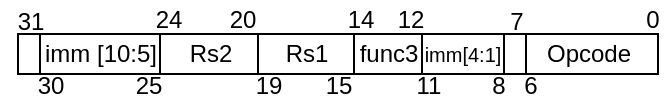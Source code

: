 <mxfile version="14.3.1" type="device"><diagram id="yp9niNjjru3zy51byNik" name="Pagina-1"><mxGraphModel dx="139" dy="79" grid="1" gridSize="1" guides="1" tooltips="1" connect="1" arrows="1" fold="1" page="1" pageScale="1" pageWidth="827" pageHeight="1169" math="0" shadow="0"><root><mxCell id="0"/><mxCell id="1" parent="0"/><mxCell id="RmVDIPtOYlypK4rqVQi5-1" value="" style="rounded=0;whiteSpace=wrap;html=1;" parent="1" vertex="1"><mxGeometry x="120" y="206" width="320" height="20" as="geometry"/></mxCell><mxCell id="RmVDIPtOYlypK4rqVQi5-9" value="Rs1" style="text;html=1;align=center;verticalAlign=middle;resizable=0;points=[];autosize=1;" parent="1" vertex="1"><mxGeometry x="244" y="205.5" width="40" height="20" as="geometry"/></mxCell><mxCell id="RmVDIPtOYlypK4rqVQi5-10" value="func3" style="text;html=1;align=center;verticalAlign=middle;resizable=0;points=[];autosize=1;" parent="1" vertex="1"><mxGeometry x="280" y="205.5" width="50" height="20" as="geometry"/></mxCell><mxCell id="RmVDIPtOYlypK4rqVQi5-11" value="&lt;font style=&quot;font-size: 10px&quot;&gt;imm[4:1]&lt;/font&gt;" style="text;html=1;align=center;verticalAlign=middle;resizable=0;points=[];autosize=1;" parent="1" vertex="1"><mxGeometry x="317" y="205.5" width="49" height="20" as="geometry"/></mxCell><mxCell id="RmVDIPtOYlypK4rqVQi5-12" value="Opcode" style="text;html=1;align=center;verticalAlign=middle;resizable=0;points=[];autosize=1;" parent="1" vertex="1"><mxGeometry x="375" y="206" width="60" height="20" as="geometry"/></mxCell><mxCell id="RmVDIPtOYlypK4rqVQi5-13" value="31" style="text;html=1;align=center;verticalAlign=middle;resizable=0;points=[];autosize=1;" parent="1" vertex="1"><mxGeometry x="111" y="190" width="30" height="20" as="geometry"/></mxCell><mxCell id="RmVDIPtOYlypK4rqVQi5-16" value="20" style="text;html=1;align=center;verticalAlign=middle;resizable=0;points=[];autosize=1;" parent="1" vertex="1"><mxGeometry x="219" y="189" width="25" height="19" as="geometry"/></mxCell><mxCell id="RmVDIPtOYlypK4rqVQi5-17" value="19" style="text;html=1;align=center;verticalAlign=middle;resizable=0;points=[];autosize=1;" parent="1" vertex="1"><mxGeometry x="232" y="222" width="25" height="19" as="geometry"/></mxCell><mxCell id="RmVDIPtOYlypK4rqVQi5-18" value="15" style="text;html=1;align=center;verticalAlign=middle;resizable=0;points=[];autosize=1;" parent="1" vertex="1"><mxGeometry x="267.5" y="222" width="25" height="19" as="geometry"/></mxCell><mxCell id="RmVDIPtOYlypK4rqVQi5-19" value="14" style="text;html=1;align=center;verticalAlign=middle;resizable=0;points=[];autosize=1;" parent="1" vertex="1"><mxGeometry x="278" y="189" width="25" height="19" as="geometry"/></mxCell><mxCell id="RmVDIPtOYlypK4rqVQi5-20" value="12" style="text;html=1;align=center;verticalAlign=middle;resizable=0;points=[];autosize=1;" parent="1" vertex="1"><mxGeometry x="303" y="189" width="25" height="19" as="geometry"/></mxCell><mxCell id="RmVDIPtOYlypK4rqVQi5-22" value="7" style="text;html=1;align=center;verticalAlign=middle;resizable=0;points=[];autosize=1;" parent="1" vertex="1"><mxGeometry x="360" y="190" width="17" height="19" as="geometry"/></mxCell><mxCell id="RmVDIPtOYlypK4rqVQi5-23" value="6" style="text;html=1;align=center;verticalAlign=middle;resizable=0;points=[];autosize=1;" parent="1" vertex="1"><mxGeometry x="367" y="222" width="17" height="19" as="geometry"/></mxCell><mxCell id="RmVDIPtOYlypK4rqVQi5-24" value="0" style="text;html=1;align=center;verticalAlign=middle;resizable=0;points=[];autosize=1;" parent="1" vertex="1"><mxGeometry x="428" y="189" width="17" height="19" as="geometry"/></mxCell><mxCell id="RmVDIPtOYlypK4rqVQi5-28" value="" style="endArrow=none;html=1;" parent="1" edge="1"><mxGeometry width="50" height="50" relative="1" as="geometry"><mxPoint x="374" y="225.5" as="sourcePoint"/><mxPoint x="374" y="205.5" as="targetPoint"/><Array as="points"><mxPoint x="374" y="213.5"/></Array></mxGeometry></mxCell><mxCell id="dOjpwD0ieC0uQEIwspUb-2" value="" style="endArrow=none;html=1;" parent="1" edge="1"><mxGeometry width="50" height="50" relative="1" as="geometry"><mxPoint x="322" y="225.5" as="sourcePoint"/><mxPoint x="322" y="205.5" as="targetPoint"/><Array as="points"><mxPoint x="322" y="213.5"/></Array></mxGeometry></mxCell><mxCell id="dOjpwD0ieC0uQEIwspUb-3" value="" style="endArrow=none;html=1;" parent="1" edge="1"><mxGeometry width="50" height="50" relative="1" as="geometry"><mxPoint x="288" y="226.0" as="sourcePoint"/><mxPoint x="288" y="206.0" as="targetPoint"/><Array as="points"><mxPoint x="288" y="214"/></Array></mxGeometry></mxCell><mxCell id="dOjpwD0ieC0uQEIwspUb-4" value="" style="endArrow=none;html=1;" parent="1" edge="1"><mxGeometry width="50" height="50" relative="1" as="geometry"><mxPoint x="240" y="225.5" as="sourcePoint"/><mxPoint x="240" y="205.5" as="targetPoint"/><Array as="points"><mxPoint x="240" y="213.5"/></Array></mxGeometry></mxCell><mxCell id="dOjpwD0ieC0uQEIwspUb-7" value="11" style="text;html=1;align=center;verticalAlign=middle;resizable=0;points=[];autosize=1;" parent="1" vertex="1"><mxGeometry x="313" y="222" width="24" height="19" as="geometry"/></mxCell><mxCell id="1O7y-HqtElwLFq68hqPn-1" value="" style="endArrow=none;html=1;" edge="1" parent="1"><mxGeometry width="50" height="50" relative="1" as="geometry"><mxPoint x="191" y="226.0" as="sourcePoint"/><mxPoint x="191" y="206.0" as="targetPoint"/><Array as="points"><mxPoint x="191" y="214"/></Array></mxGeometry></mxCell><mxCell id="1O7y-HqtElwLFq68hqPn-2" value="Rs2" style="text;html=1;align=center;verticalAlign=middle;resizable=0;points=[];autosize=1;" vertex="1" parent="1"><mxGeometry x="199" y="206.5" width="33" height="19" as="geometry"/></mxCell><mxCell id="1O7y-HqtElwLFq68hqPn-3" value="25" style="text;html=1;align=center;verticalAlign=middle;resizable=0;points=[];autosize=1;" vertex="1" parent="1"><mxGeometry x="172" y="222" width="25" height="19" as="geometry"/></mxCell><mxCell id="1O7y-HqtElwLFq68hqPn-4" value="24" style="text;html=1;align=center;verticalAlign=middle;resizable=0;points=[];autosize=1;" vertex="1" parent="1"><mxGeometry x="182" y="189" width="25" height="19" as="geometry"/></mxCell><mxCell id="1O7y-HqtElwLFq68hqPn-5" value="" style="endArrow=none;html=1;" edge="1" parent="1"><mxGeometry width="50" height="50" relative="1" as="geometry"><mxPoint x="131" y="225.5" as="sourcePoint"/><mxPoint x="131" y="205.5" as="targetPoint"/><Array as="points"><mxPoint x="131" y="213.5"/></Array></mxGeometry></mxCell><mxCell id="1O7y-HqtElwLFq68hqPn-6" value="30" style="text;html=1;align=center;verticalAlign=middle;resizable=0;points=[];autosize=1;" vertex="1" parent="1"><mxGeometry x="123" y="222" width="25" height="19" as="geometry"/></mxCell><mxCell id="1O7y-HqtElwLFq68hqPn-7" value="imm [10:5]" style="text;html=1;align=center;verticalAlign=middle;resizable=0;points=[];autosize=1;" vertex="1" parent="1"><mxGeometry x="127" y="206.5" width="67" height="19" as="geometry"/></mxCell><mxCell id="1O7y-HqtElwLFq68hqPn-8" value="" style="endArrow=none;html=1;" edge="1" parent="1"><mxGeometry width="50" height="50" relative="1" as="geometry"><mxPoint x="363" y="226" as="sourcePoint"/><mxPoint x="363" y="206" as="targetPoint"/><Array as="points"><mxPoint x="363" y="214"/></Array></mxGeometry></mxCell><mxCell id="1O7y-HqtElwLFq68hqPn-9" value="8" style="text;html=1;align=center;verticalAlign=middle;resizable=0;points=[];autosize=1;" vertex="1" parent="1"><mxGeometry x="351" y="222" width="17" height="19" as="geometry"/></mxCell></root></mxGraphModel></diagram></mxfile>